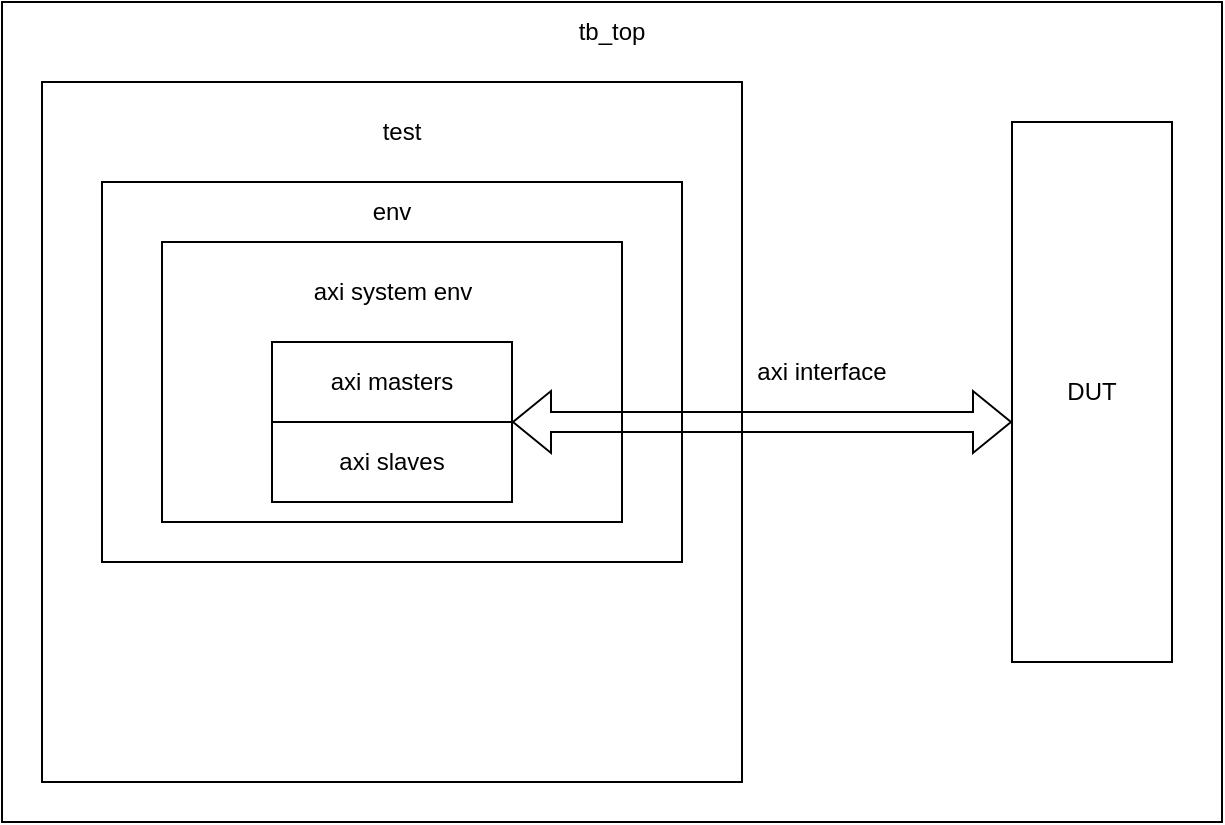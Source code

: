 <mxfile version="24.2.8" type="github">
  <diagram name="페이지-1" id="j0m4ZGj2uBs6hCEbyd8e">
    <mxGraphModel dx="851" dy="820" grid="1" gridSize="10" guides="1" tooltips="1" connect="1" arrows="1" fold="1" page="1" pageScale="1" pageWidth="827" pageHeight="1169" math="0" shadow="0">
      <root>
        <mxCell id="0" />
        <mxCell id="1" parent="0" />
        <mxCell id="bGhYwZHVAM_phVAgwQyj-1" value="" style="rounded=0;whiteSpace=wrap;html=1;" vertex="1" parent="1">
          <mxGeometry x="190" y="160" width="610" height="410" as="geometry" />
        </mxCell>
        <mxCell id="bGhYwZHVAM_phVAgwQyj-2" value="tb_top" style="text;html=1;align=center;verticalAlign=middle;whiteSpace=wrap;rounded=0;" vertex="1" parent="1">
          <mxGeometry x="440" y="160" width="110" height="30" as="geometry" />
        </mxCell>
        <mxCell id="bGhYwZHVAM_phVAgwQyj-3" value="DUT" style="rounded=0;whiteSpace=wrap;html=1;" vertex="1" parent="1">
          <mxGeometry x="695" y="220" width="80" height="270" as="geometry" />
        </mxCell>
        <mxCell id="bGhYwZHVAM_phVAgwQyj-6" value="axi interface" style="text;html=1;align=center;verticalAlign=middle;whiteSpace=wrap;rounded=0;" vertex="1" parent="1">
          <mxGeometry x="560" y="330" width="80" height="30" as="geometry" />
        </mxCell>
        <mxCell id="bGhYwZHVAM_phVAgwQyj-8" value="" style="rounded=0;whiteSpace=wrap;html=1;" vertex="1" parent="1">
          <mxGeometry x="210" y="200" width="350" height="350" as="geometry" />
        </mxCell>
        <mxCell id="bGhYwZHVAM_phVAgwQyj-10" value="test" style="text;html=1;align=center;verticalAlign=middle;whiteSpace=wrap;rounded=0;" vertex="1" parent="1">
          <mxGeometry x="360" y="210" width="60" height="30" as="geometry" />
        </mxCell>
        <mxCell id="bGhYwZHVAM_phVAgwQyj-11" value="" style="rounded=0;whiteSpace=wrap;html=1;" vertex="1" parent="1">
          <mxGeometry x="240" y="250" width="290" height="190" as="geometry" />
        </mxCell>
        <mxCell id="bGhYwZHVAM_phVAgwQyj-9" value="env" style="text;html=1;align=center;verticalAlign=middle;whiteSpace=wrap;rounded=0;" vertex="1" parent="1">
          <mxGeometry x="355" y="250" width="60" height="30" as="geometry" />
        </mxCell>
        <mxCell id="bGhYwZHVAM_phVAgwQyj-13" value="" style="rounded=0;whiteSpace=wrap;html=1;" vertex="1" parent="1">
          <mxGeometry x="270" y="280" width="230" height="140" as="geometry" />
        </mxCell>
        <mxCell id="bGhYwZHVAM_phVAgwQyj-14" value="axi system env" style="text;html=1;align=center;verticalAlign=middle;whiteSpace=wrap;rounded=0;" vertex="1" parent="1">
          <mxGeometry x="337.5" y="290" width="95" height="30" as="geometry" />
        </mxCell>
        <mxCell id="bGhYwZHVAM_phVAgwQyj-15" value="" style="shape=flexArrow;endArrow=classic;startArrow=classic;html=1;rounded=0;endSize=6;strokeWidth=1;exitX=1;exitY=0;exitDx=0;exitDy=0;" edge="1" parent="1" source="bGhYwZHVAM_phVAgwQyj-18">
          <mxGeometry width="100" height="100" relative="1" as="geometry">
            <mxPoint x="490" y="370" as="sourcePoint" />
            <mxPoint x="695" y="370" as="targetPoint" />
          </mxGeometry>
        </mxCell>
        <mxCell id="bGhYwZHVAM_phVAgwQyj-16" value="axi masters" style="rounded=0;whiteSpace=wrap;html=1;" vertex="1" parent="1">
          <mxGeometry x="325" y="330" width="120" height="40" as="geometry" />
        </mxCell>
        <mxCell id="bGhYwZHVAM_phVAgwQyj-18" value="axi slaves" style="rounded=0;whiteSpace=wrap;html=1;" vertex="1" parent="1">
          <mxGeometry x="325" y="370" width="120" height="40" as="geometry" />
        </mxCell>
      </root>
    </mxGraphModel>
  </diagram>
</mxfile>
